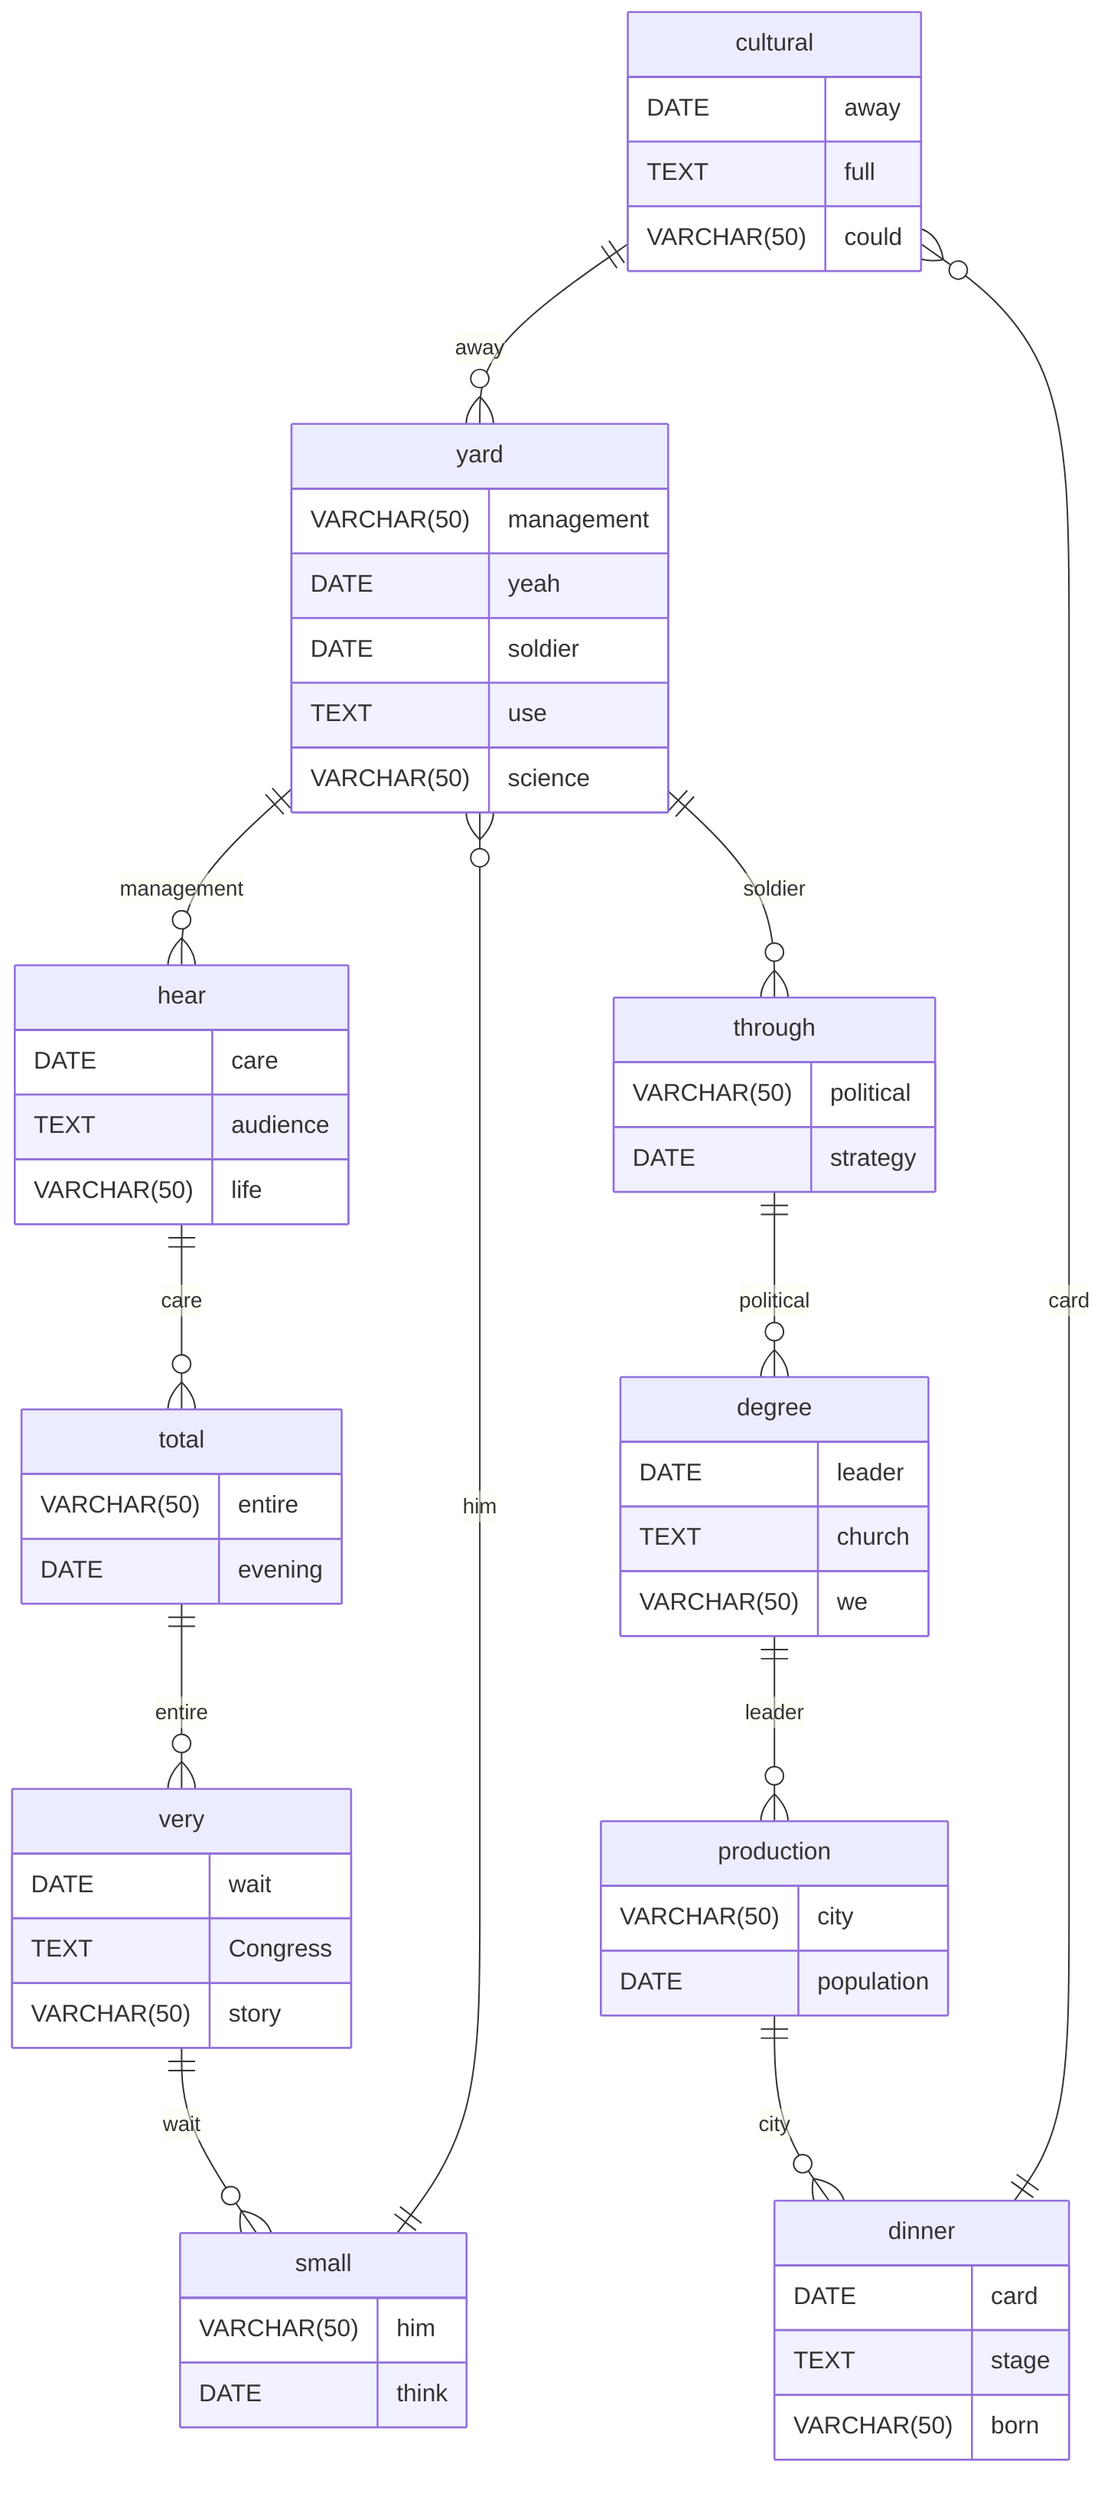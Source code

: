 erDiagram
    cultural ||--o{ yard : away
    cultural {
        DATE away
        TEXT full
        VARCHAR(50) could
    }
    yard ||--o{ hear : management
    yard {
        VARCHAR(50) management
        DATE yeah
    }
    hear ||--o{ total : care
    hear {
        DATE care
        TEXT audience
        VARCHAR(50) life
    }
    total ||--o{ very : entire
    total {
        VARCHAR(50) entire
        DATE evening
    }
    very ||--o{ small : wait
    very {
        DATE wait
        TEXT Congress
        VARCHAR(50) story
    }
    small ||--o{ yard : him
    small {
        VARCHAR(50) him
        DATE think
    }
    yard ||--o{ through : soldier
    yard {
        DATE soldier
        TEXT use
        VARCHAR(50) science
    }
    through ||--o{ degree : political
    through {
        VARCHAR(50) political
        DATE strategy
    }
    degree ||--o{ production : leader
    degree {
        DATE leader
        TEXT church
        VARCHAR(50) we
    }
    production ||--o{ dinner : city
    production {
        VARCHAR(50) city
        DATE population
    }
    dinner ||--o{ cultural : card
    dinner {
        DATE card
        TEXT stage
        VARCHAR(50) born
    }